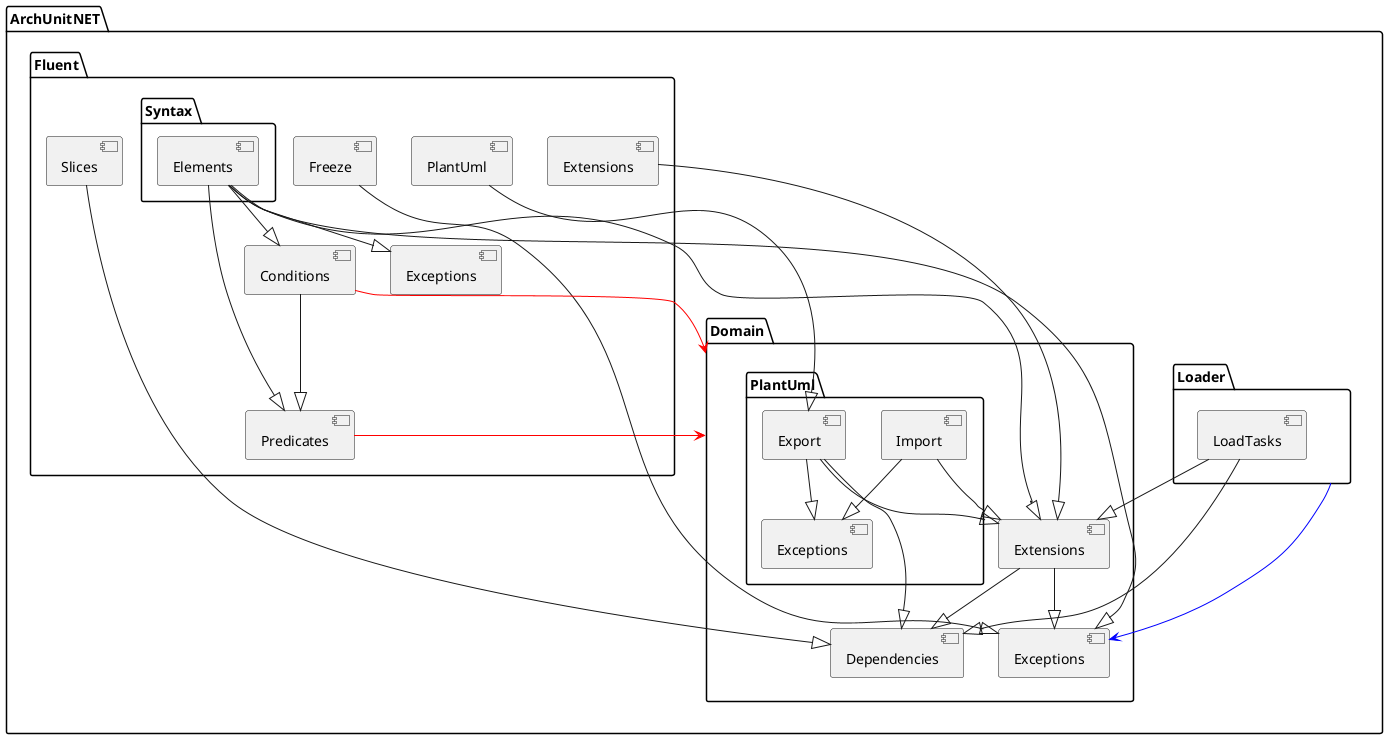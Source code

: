 @startuml
package ArchUnitNET {
package Loader {
[LoadTasks] as ArchUnitNET.Loader.LoadTasks
}
}

package ArchUnitNET {
package Fluent {
package Syntax {
[Elements] as ArchUnitNET.Fluent.Syntax.Elements
}
}
}

package ArchUnitNET {
package Fluent {
[Slices] as ArchUnitNET.Fluent.Slices
}
}

package ArchUnitNET {
package Fluent {
[Predicates] as ArchUnitNET.Fluent.Predicates
}
}

package ArchUnitNET {
package Fluent {
[PlantUml] as ArchUnitNET.Fluent.PlantUml
}
}

package ArchUnitNET {
package Fluent {
[Freeze] as ArchUnitNET.Fluent.Freeze
}
}

package ArchUnitNET {
package Fluent {
[Extensions] as ArchUnitNET.Fluent.Extensions
}
}

package ArchUnitNET {
package Fluent {
[Exceptions] as ArchUnitNET.Fluent.Exceptions
}
}

package ArchUnitNET {
package Fluent {
[Conditions] as ArchUnitNET.Fluent.Conditions
}
}

package ArchUnitNET {
package Domain {
package PlantUml {
[Import] as ArchUnitNET.Domain.PlantUml.Import
}
}
}

package ArchUnitNET {
package Domain {
package PlantUml {
[Export] as ArchUnitNET.Domain.PlantUml.Export
}
}
}

package ArchUnitNET {
package Domain {
package PlantUml {
[Exceptions] as ArchUnitNET.Domain.PlantUml.Exceptions
}
}
}

package ArchUnitNET {
package Domain {
[Extensions] as ArchUnitNET.Domain.Extensions
}
}

package ArchUnitNET {
package Domain {
[Exceptions] as ArchUnitNET.Domain.Exceptions
}
}

package ArchUnitNET {
package Domain {
[Dependencies] as ArchUnitNET.Domain.Dependencies
}
}

Loader -[#blue]> [ArchUnitNET.Domain.Exceptions]
[ArchUnitNET.Loader.LoadTasks] --|> [ArchUnitNET.Domain.Extensions]
[ArchUnitNET.Loader.LoadTasks] --|> [ArchUnitNET.Domain.Dependencies]
[ArchUnitNET.Fluent.Syntax.Elements] --|> [ArchUnitNET.Fluent.Predicates]
[ArchUnitNET.Fluent.Syntax.Elements] --|> [ArchUnitNET.Fluent.Exceptions]
[ArchUnitNET.Fluent.Syntax.Elements] --|> [ArchUnitNET.Fluent.Conditions]
[ArchUnitNET.Fluent.Syntax.Elements] --|> [ArchUnitNET.Domain.Extensions]
[ArchUnitNET.Fluent.Syntax.Elements] --|> [ArchUnitNET.Domain.Exceptions]
[ArchUnitNET.Fluent.Slices] --|> [ArchUnitNET.Domain.Dependencies]
[ArchUnitNET.Fluent.Predicates] -[#red]> Domain
[ArchUnitNET.Fluent.PlantUml] --|> [ArchUnitNET.Domain.PlantUml.Export]
[ArchUnitNET.Fluent.Freeze] --|> [ArchUnitNET.Domain.Exceptions]
[ArchUnitNET.Fluent.Extensions] --|> [ArchUnitNET.Domain.Extensions]
[ArchUnitNET.Fluent.Conditions] --|> [ArchUnitNET.Fluent.Predicates]
[ArchUnitNET.Fluent.Conditions] -[#red]> Domain
[ArchUnitNET.Domain.PlantUml.Import] --|> [ArchUnitNET.Domain.PlantUml.Exceptions]
[ArchUnitNET.Domain.PlantUml.Import] --|> [ArchUnitNET.Domain.Extensions]
[ArchUnitNET.Domain.PlantUml.Export] --|> [ArchUnitNET.Domain.PlantUml.Exceptions]
[ArchUnitNET.Domain.PlantUml.Export] --|> [ArchUnitNET.Domain.Extensions]
[ArchUnitNET.Domain.PlantUml.Export] --|> [ArchUnitNET.Domain.Dependencies]
[ArchUnitNET.Domain.Extensions] --|> [ArchUnitNET.Domain.Exceptions]
[ArchUnitNET.Domain.Extensions] --|> [ArchUnitNET.Domain.Dependencies]
@enduml

